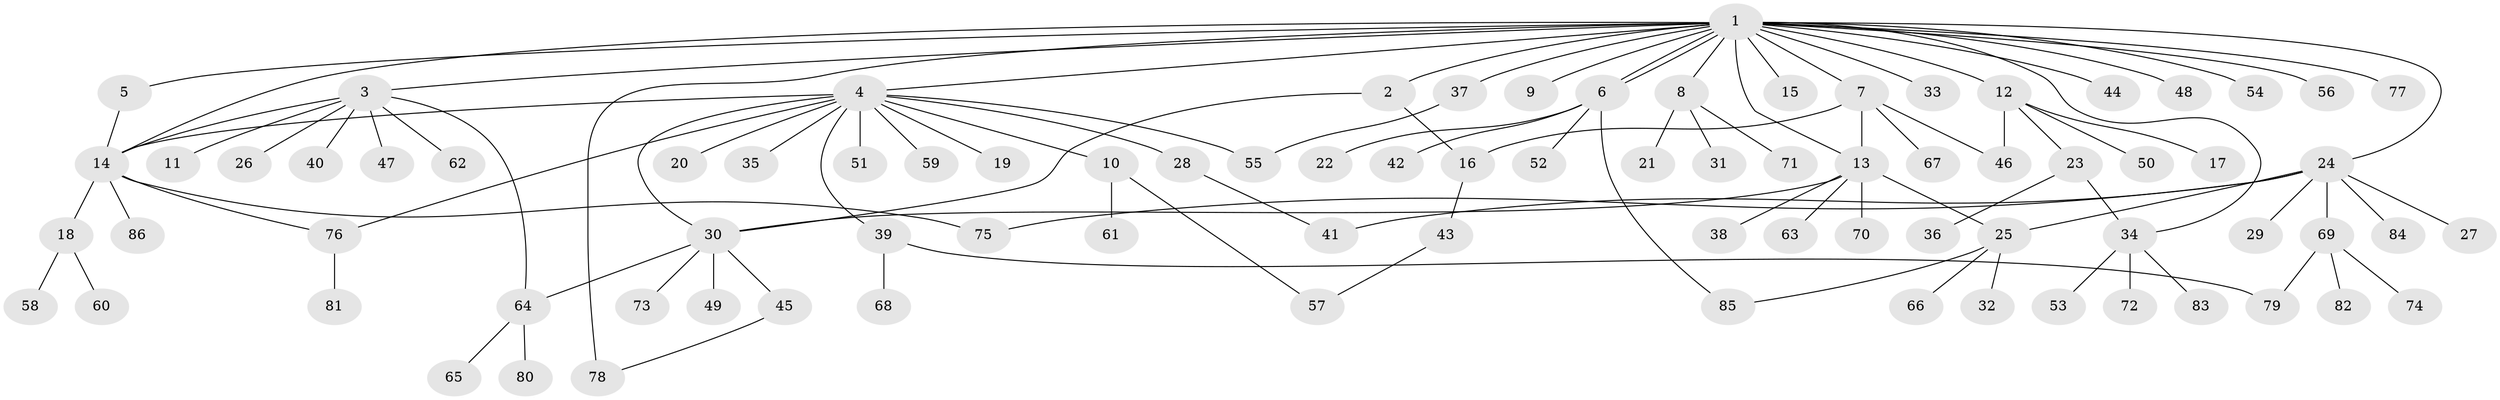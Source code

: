 // coarse degree distribution, {25: 0.014925373134328358, 3: 0.05970149253731343, 13: 0.014925373134328358, 14: 0.014925373134328358, 2: 0.1791044776119403, 5: 0.014925373134328358, 4: 0.05970149253731343, 1: 0.5970149253731343, 6: 0.014925373134328358, 8: 0.014925373134328358, 7: 0.014925373134328358}
// Generated by graph-tools (version 1.1) at 2025/51/02/27/25 19:51:57]
// undirected, 86 vertices, 105 edges
graph export_dot {
graph [start="1"]
  node [color=gray90,style=filled];
  1;
  2;
  3;
  4;
  5;
  6;
  7;
  8;
  9;
  10;
  11;
  12;
  13;
  14;
  15;
  16;
  17;
  18;
  19;
  20;
  21;
  22;
  23;
  24;
  25;
  26;
  27;
  28;
  29;
  30;
  31;
  32;
  33;
  34;
  35;
  36;
  37;
  38;
  39;
  40;
  41;
  42;
  43;
  44;
  45;
  46;
  47;
  48;
  49;
  50;
  51;
  52;
  53;
  54;
  55;
  56;
  57;
  58;
  59;
  60;
  61;
  62;
  63;
  64;
  65;
  66;
  67;
  68;
  69;
  70;
  71;
  72;
  73;
  74;
  75;
  76;
  77;
  78;
  79;
  80;
  81;
  82;
  83;
  84;
  85;
  86;
  1 -- 2;
  1 -- 3;
  1 -- 4;
  1 -- 5;
  1 -- 6;
  1 -- 6;
  1 -- 7;
  1 -- 8;
  1 -- 9;
  1 -- 12;
  1 -- 13;
  1 -- 14;
  1 -- 15;
  1 -- 24;
  1 -- 33;
  1 -- 34;
  1 -- 37;
  1 -- 44;
  1 -- 48;
  1 -- 54;
  1 -- 56;
  1 -- 77;
  1 -- 78;
  2 -- 16;
  2 -- 30;
  3 -- 11;
  3 -- 14;
  3 -- 26;
  3 -- 40;
  3 -- 47;
  3 -- 62;
  3 -- 64;
  4 -- 10;
  4 -- 14;
  4 -- 19;
  4 -- 20;
  4 -- 28;
  4 -- 30;
  4 -- 35;
  4 -- 39;
  4 -- 51;
  4 -- 55;
  4 -- 59;
  4 -- 76;
  5 -- 14;
  6 -- 22;
  6 -- 42;
  6 -- 52;
  6 -- 85;
  7 -- 13;
  7 -- 16;
  7 -- 46;
  7 -- 67;
  8 -- 21;
  8 -- 31;
  8 -- 71;
  10 -- 57;
  10 -- 61;
  12 -- 17;
  12 -- 23;
  12 -- 46;
  12 -- 50;
  13 -- 25;
  13 -- 30;
  13 -- 38;
  13 -- 63;
  13 -- 70;
  14 -- 18;
  14 -- 75;
  14 -- 76;
  14 -- 86;
  16 -- 43;
  18 -- 58;
  18 -- 60;
  23 -- 34;
  23 -- 36;
  24 -- 25;
  24 -- 27;
  24 -- 29;
  24 -- 41;
  24 -- 69;
  24 -- 75;
  24 -- 84;
  25 -- 32;
  25 -- 66;
  25 -- 85;
  28 -- 41;
  30 -- 45;
  30 -- 49;
  30 -- 64;
  30 -- 73;
  34 -- 53;
  34 -- 72;
  34 -- 83;
  37 -- 55;
  39 -- 68;
  39 -- 79;
  43 -- 57;
  45 -- 78;
  64 -- 65;
  64 -- 80;
  69 -- 74;
  69 -- 79;
  69 -- 82;
  76 -- 81;
}
